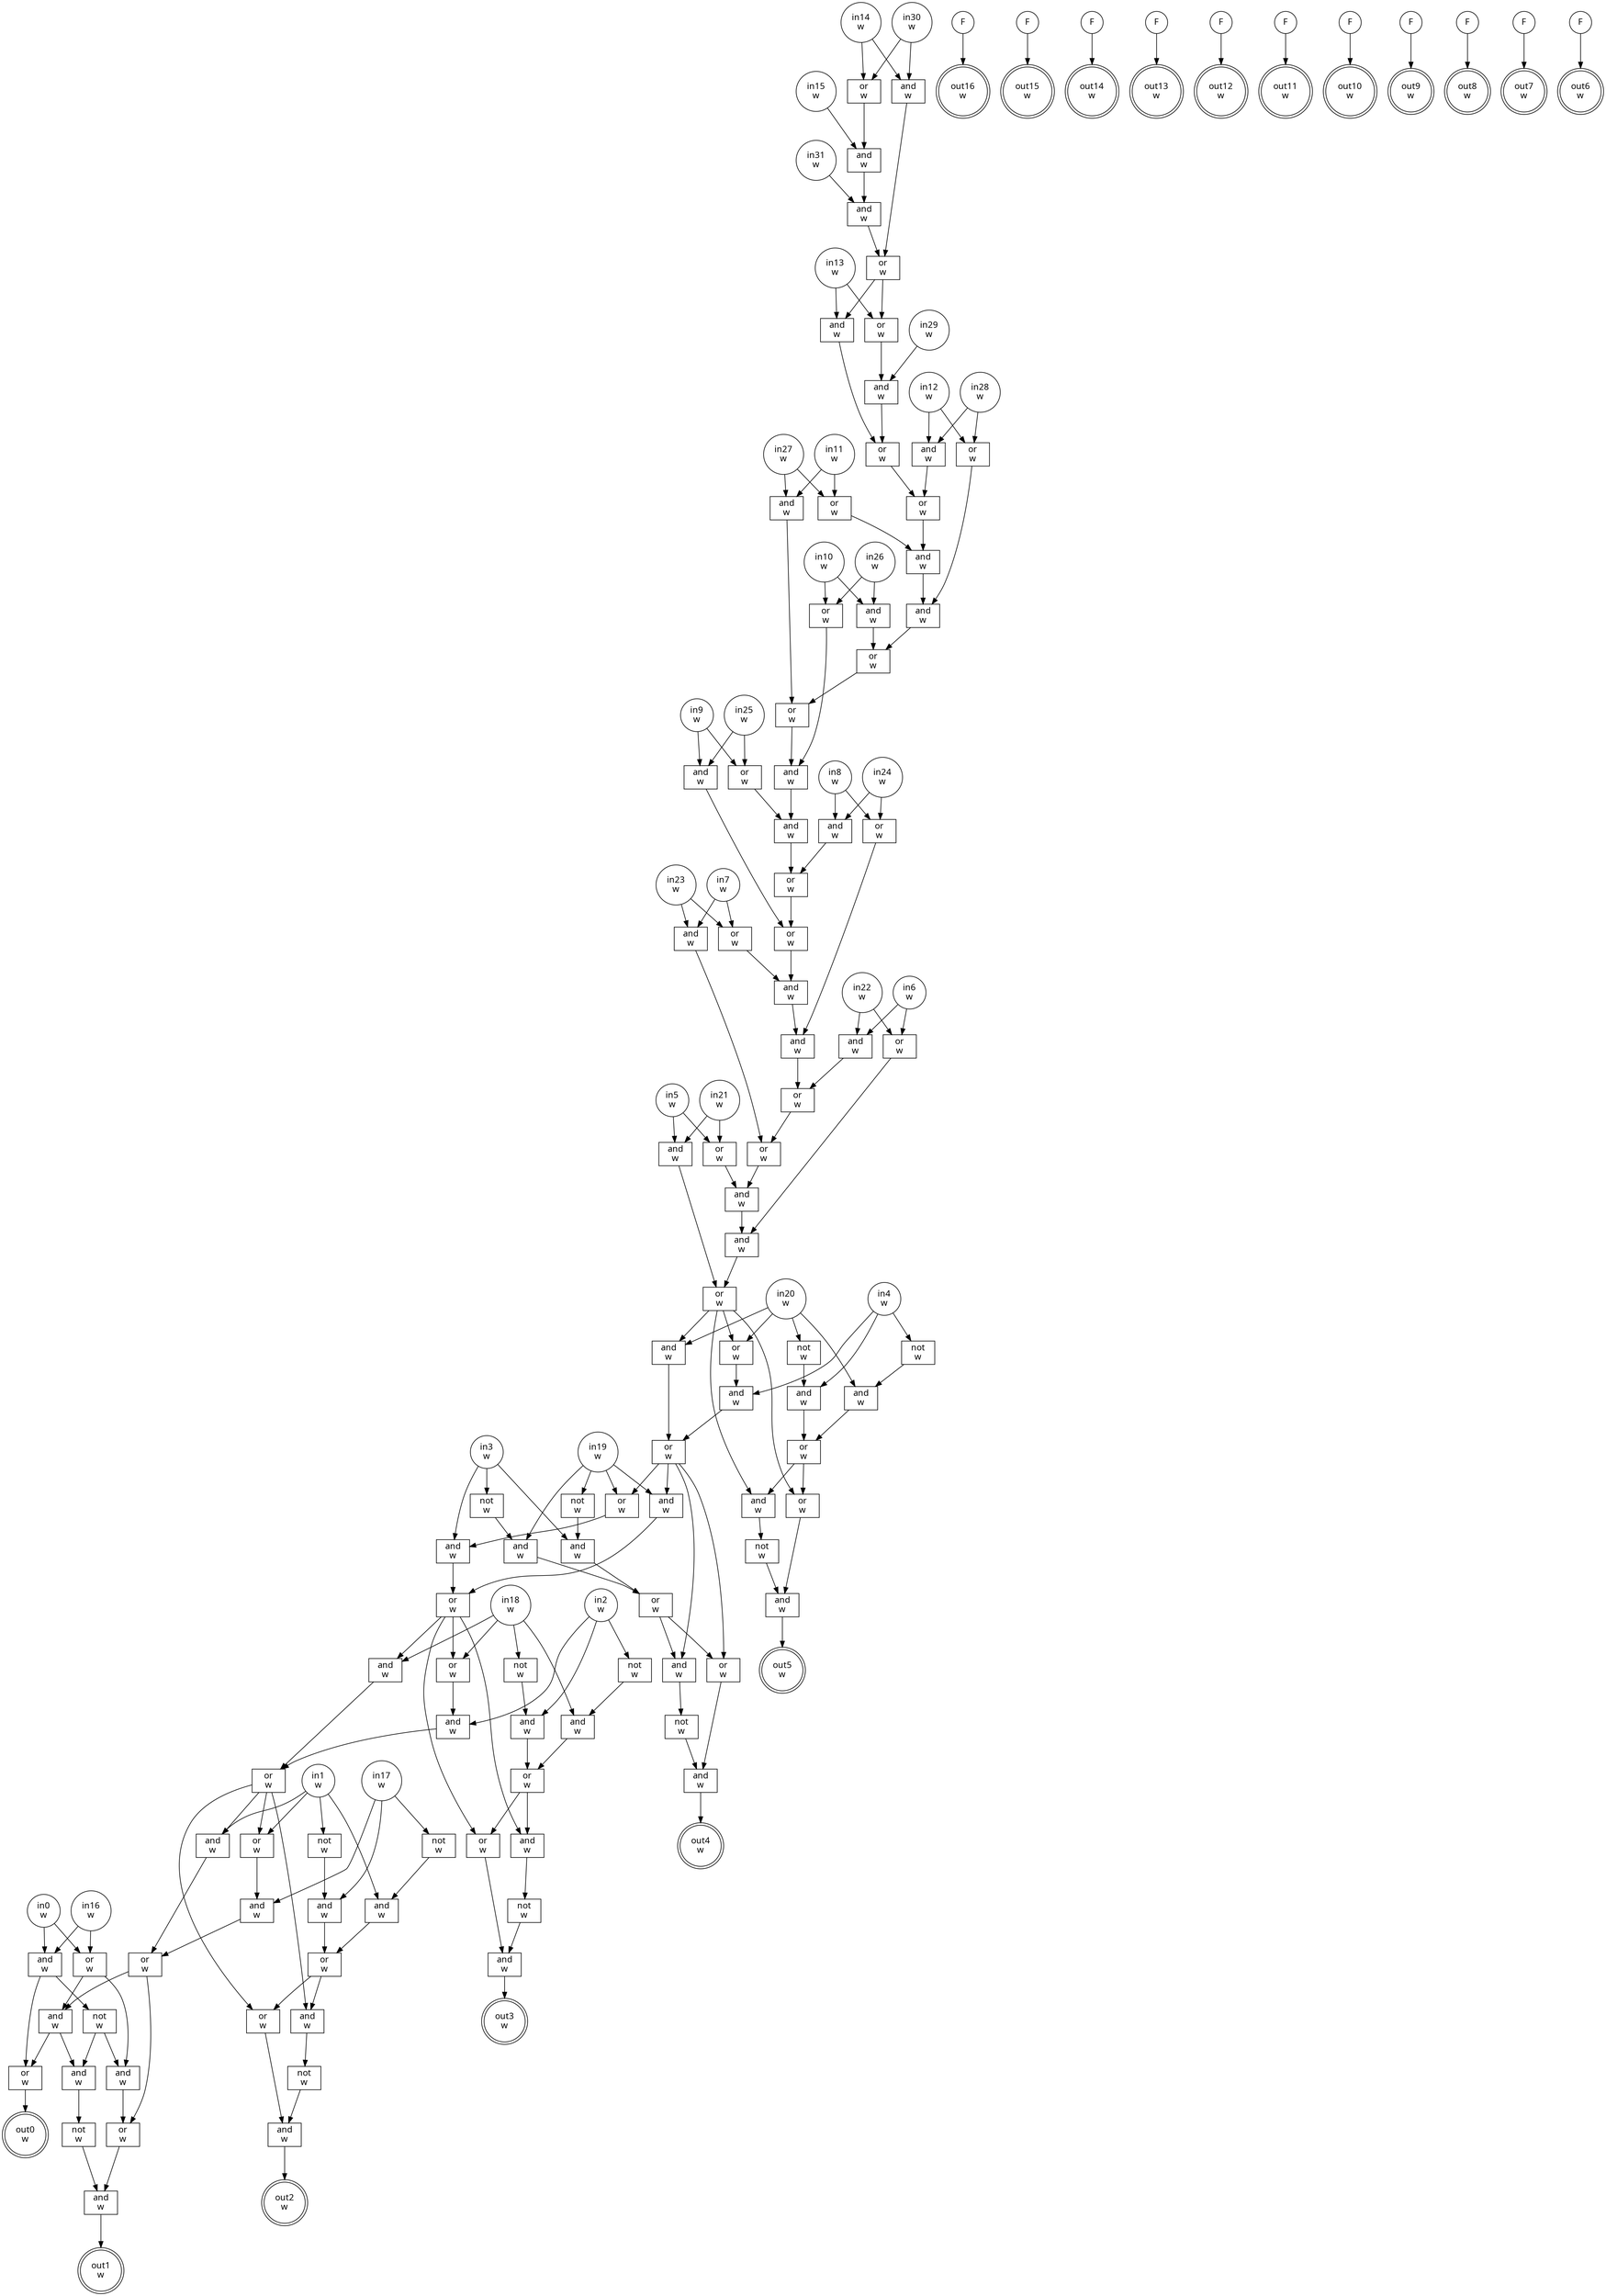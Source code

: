 digraph circuit{
	node [style = filled, fillcolor = white,shape=rect, fontname=geneva]
	g0 [label="in0\nw",shape=circle,fillcolor=white]
	g1 [label="in1\nw",shape=circle,fillcolor=white]
	g2 [label="in2\nw",shape=circle,fillcolor=white]
	g3 [label="in3\nw",shape=circle,fillcolor=white]
	g4 [label="in4\nw",shape=circle,fillcolor=white]
	g5 [label="in5\nw",shape=circle,fillcolor=white]
	g6 [label="in6\nw",shape=circle,fillcolor=white]
	g7 [label="in7\nw",shape=circle,fillcolor=white]
	g8 [label="in8\nw",shape=circle,fillcolor=white]
	g9 [label="in9\nw",shape=circle,fillcolor=white]
	g10 [label="in10\nw",shape=circle,fillcolor=white]
	g11 [label="in11\nw",shape=circle,fillcolor=white]
	g12 [label="in12\nw",shape=circle,fillcolor=white]
	g13 [label="in13\nw",shape=circle,fillcolor=white]
	g14 [label="in14\nw",shape=circle,fillcolor=white]
	g15 [label="in15\nw",shape=circle,fillcolor=white]
	g16 [label="in16\nw",shape=circle,fillcolor=white]
	g17 [label="in17\nw",shape=circle,fillcolor=white]
	g18 [label="in18\nw",shape=circle,fillcolor=white]
	g19 [label="in19\nw",shape=circle,fillcolor=white]
	g20 [label="in20\nw",shape=circle,fillcolor=white]
	g21 [label="in21\nw",shape=circle,fillcolor=white]
	g22 [label="in22\nw",shape=circle,fillcolor=white]
	g23 [label="in23\nw",shape=circle,fillcolor=white]
	g24 [label="in24\nw",shape=circle,fillcolor=white]
	g25 [label="in25\nw",shape=circle,fillcolor=white]
	g26 [label="in26\nw",shape=circle,fillcolor=white]
	g27 [label="in27\nw",shape=circle,fillcolor=white]
	g28 [label="in28\nw",shape=circle,fillcolor=white]
	g29 [label="in29\nw",shape=circle,fillcolor=white]
	g30 [label="in30\nw",shape=circle,fillcolor=white]
	g31 [label="in31\nw",shape=circle,fillcolor=white]
	g32 [label="F",shape=circle,fillcolor=white]
	g33 [label="F",shape=circle,fillcolor=white]
	g34 [label="F",shape=circle,fillcolor=white]
	g35 [label="F",shape=circle,fillcolor=white]
	g36 [label="F",shape=circle,fillcolor=white]
	g37 [label="F",shape=circle,fillcolor=white]
	g38 [label="F",shape=circle,fillcolor=white]
	g39 [label="F",shape=circle,fillcolor=white]
	g40 [label="F",shape=circle,fillcolor=white]
	g41 [label="F",shape=circle,fillcolor=white]
	g42 [label="F",shape=circle,fillcolor=white]
	g43 [label="not\nw",fillcolor=white]
	g44 [label="not\nw",fillcolor=white]
	g45 [label="not\nw",fillcolor=white]
	g46 [label="not\nw",fillcolor=white]
	g47 [label="or\nw",fillcolor=white]
	g48 [label="and\nw",fillcolor=white]
	g49 [label="and\nw",fillcolor=white]
	g50 [label="and\nw",fillcolor=white]
	g51 [label="or\nw",fillcolor=white]
	g52 [label="or\nw",fillcolor=white]
	g53 [label="and\nw",fillcolor=white]
	g54 [label="and\nw",fillcolor=white]
	g55 [label="or\nw",fillcolor=white]
	g56 [label="and\nw",fillcolor=white]
	g57 [label="or\nw",fillcolor=white]
	g58 [label="or\nw",fillcolor=white]
	g59 [label="and\nw",fillcolor=white]
	g60 [label="or\nw",fillcolor=white]
	g61 [label="and\nw",fillcolor=white]
	g62 [label="and\nw",fillcolor=white]
	g63 [label="and\nw",fillcolor=white]
	g64 [label="or\nw",fillcolor=white]
	g65 [label="or\nw",fillcolor=white]
	g66 [label="or\nw",fillcolor=white]
	g67 [label="and\nw",fillcolor=white]
	g68 [label="and\nw",fillcolor=white]
	g69 [label="or\nw",fillcolor=white]
	g70 [label="and\nw",fillcolor=white]
	g71 [label="and\nw",fillcolor=white]
	g72 [label="or\nw",fillcolor=white]
	g73 [label="or\nw",fillcolor=white]
	g74 [label="or\nw",fillcolor=white]
	g75 [label="and\nw",fillcolor=white]
	g76 [label="or\nw",fillcolor=white]
	g77 [label="and\nw",fillcolor=white]
	g78 [label="and\nw",fillcolor=white]
	g79 [label="and\nw",fillcolor=white]
	g80 [label="or\nw",fillcolor=white]
	g81 [label="or\nw",fillcolor=white]
	g82 [label="or\nw",fillcolor=white]
	g83 [label="or\nw",fillcolor=white]
	g84 [label="and\nw",fillcolor=white]
	g85 [label="and\nw",fillcolor=white]
	g86 [label="and\nw",fillcolor=white]
	g87 [label="or\nw",fillcolor=white]
	g88 [label="or\nw",fillcolor=white]
	g89 [label="and\nw",fillcolor=white]
	g90 [label="and\nw",fillcolor=white]
	g91 [label="and\nw",fillcolor=white]
	g92 [label="or\nw",fillcolor=white]
	g93 [label="or\nw",fillcolor=white]
	g94 [label="and\nw",fillcolor=white]
	g95 [label="not\nw",fillcolor=white]
	g96 [label="and\nw",fillcolor=white]
	g97 [label="or\nw",fillcolor=white]
	g98 [label="and\nw",fillcolor=white]
	g99 [label="not\nw",fillcolor=white]
	g100 [label="or\nw",fillcolor=white]
	g101 [label="and\nw",fillcolor=white]
	g102 [label="and\nw",fillcolor=white]
	g103 [label="and\nw",fillcolor=white]
	g104 [label="or\nw",fillcolor=white]
	g105 [label="or\nw",fillcolor=white]
	g106 [label="and\nw",fillcolor=white]
	g107 [label="not\nw",fillcolor=white]
	g108 [label="and\nw",fillcolor=white]
	g109 [label="or\nw",fillcolor=white]
	g110 [label="and\nw",fillcolor=white]
	g111 [label="not\nw",fillcolor=white]
	g112 [label="or\nw",fillcolor=white]
	g113 [label="and\nw",fillcolor=white]
	g114 [label="and\nw",fillcolor=white]
	g115 [label="and\nw",fillcolor=white]
	g116 [label="or\nw",fillcolor=white]
	g117 [label="not\nw",fillcolor=white]
	g118 [label="and\nw",fillcolor=white]
	g119 [label="or\nw",fillcolor=white]
	g120 [label="and\nw",fillcolor=white]
	g121 [label="not\nw",fillcolor=white]
	g122 [label="or\nw",fillcolor=white]
	g123 [label="and\nw",fillcolor=white]
	g124 [label="and\nw",fillcolor=white]
	g125 [label="or\nw",fillcolor=white]
	g126 [label="and\nw",fillcolor=white]
	g127 [label="and\nw",fillcolor=white]
	g128 [label="or\nw",fillcolor=white]
	g129 [label="not\nw",fillcolor=white]
	g130 [label="and\nw",fillcolor=white]
	g131 [label="or\nw",fillcolor=white]
	g132 [label="and\nw",fillcolor=white]
	g133 [label="not\nw",fillcolor=white]
	g134 [label="or\nw",fillcolor=white]
	g135 [label="and\nw",fillcolor=white]
	g136 [label="and\nw",fillcolor=white]
	g137 [label="not\nw",fillcolor=white]
	g138 [label="or\nw",fillcolor=white]
	g139 [label="and\nw",fillcolor=white]
	g140 [label="or\nw",fillcolor=white]
	g141 [label="and\nw",fillcolor=white]
	g142 [label="and\nw",fillcolor=white]
	g143 [label="not\nw",fillcolor=white]
	g144 [label="and\nw",fillcolor=white]
	g145 [label="or\nw",fillcolor=white]
	g146 [label="out0\nw",shape=doublecircle,fillcolor=white]
	g147 [label="out1\nw",shape=doublecircle,fillcolor=white]
	g148 [label="out2\nw",shape=doublecircle,fillcolor=white]
	g149 [label="out3\nw",shape=doublecircle,fillcolor=white]
	g150 [label="out4\nw",shape=doublecircle,fillcolor=white]
	g151 [label="out5\nw",shape=doublecircle,fillcolor=white]
	g152 [label="out6\nw",shape=doublecircle,fillcolor=white]
	g153 [label="out7\nw",shape=doublecircle,fillcolor=white]
	g154 [label="out8\nw",shape=doublecircle,fillcolor=white]
	g155 [label="out9\nw",shape=doublecircle,fillcolor=white]
	g156 [label="out10\nw",shape=doublecircle,fillcolor=white]
	g157 [label="out11\nw",shape=doublecircle,fillcolor=white]
	g158 [label="out12\nw",shape=doublecircle,fillcolor=white]
	g159 [label="out13\nw",shape=doublecircle,fillcolor=white]
	g160 [label="out14\nw",shape=doublecircle,fillcolor=white]
	g161 [label="out15\nw",shape=doublecircle,fillcolor=white]
	g162 [label="out16\nw",shape=doublecircle,fillcolor=white]
	edge [fontname=Geneva,fontcolor=forestgreen]
	g0->g136
	g0->g138
	g1->g124
	g1->g125
	g1->g127
	g1->g129
	g2->g114
	g2->g115
	g2->g117
	g3->g102
	g3->g103
	g3->g107
	g4->g90
	g4->g91
	g4->g95
	g5->g83
	g5->g86
	g6->g79
	g6->g82
	g7->g75
	g7->g76
	g8->g71
	g8->g74
	g9->g68
	g9->g69
	g10->g63
	g10->g66
	g11->g59
	g11->g60
	g12->g56
	g12->g58
	g13->g52
	g13->g54
	g14->g47
	g14->g50
	g15->g48
	g16->g136
	g16->g138
	g17->g46
	g17->g126
	g17->g130
	g18->g45
	g18->g105
	g18->g106
	g18->g118
	g19->g44
	g19->g93
	g19->g94
	g19->g108
	g20->g43
	g20->g88
	g20->g89
	g20->g96
	g21->g83
	g21->g86
	g22->g79
	g22->g82
	g23->g75
	g23->g76
	g24->g71
	g24->g74
	g25->g68
	g25->g69
	g26->g63
	g26->g66
	g27->g59
	g27->g60
	g28->g56
	g28->g58
	g29->g53
	g30->g47
	g30->g50
	g31->g49
	g32->g162
	g33->g161
	g34->g160
	g35->g159
	g36->g158
	g37->g157
	g38->g156
	g39->g155
	g40->g154
	g41->g153
	g42->g152
	g43->g90
	g44->g102
	g45->g114
	g46->g124
	g47->g48
	g48->g49
	g49->g51
	g50->g51
	g51->g52
	g51->g54
	g52->g53
	g53->g55
	g54->g55
	g55->g57
	g56->g57
	g57->g61
	g58->g62
	g59->g65
	g60->g61
	g61->g62
	g62->g64
	g63->g64
	g64->g65
	g65->g67
	g66->g67
	g67->g70
	g68->g73
	g69->g70
	g70->g72
	g71->g72
	g72->g73
	g73->g77
	g74->g78
	g75->g81
	g76->g77
	g77->g78
	g78->g80
	g79->g80
	g80->g81
	g81->g84
	g82->g85
	g83->g84
	g84->g85
	g85->g87
	g86->g87
	g87->g88
	g87->g89
	g87->g98
	g87->g100
	g88->g91
	g89->g92
	g90->g97
	g91->g92
	g92->g93
	g92->g94
	g92->g110
	g92->g112
	g93->g103
	g94->g104
	g95->g96
	g96->g97
	g97->g98
	g97->g100
	g98->g99
	g99->g101
	g100->g101
	g101->g151
	g102->g109
	g103->g104
	g104->g105
	g104->g106
	g104->g120
	g104->g122
	g105->g115
	g106->g116
	g107->g108
	g108->g109
	g109->g110
	g109->g112
	g110->g111
	g111->g113
	g112->g113
	g113->g150
	g114->g119
	g115->g116
	g116->g125
	g116->g127
	g116->g132
	g116->g134
	g117->g118
	g118->g119
	g119->g120
	g119->g122
	g120->g121
	g121->g123
	g122->g123
	g123->g149
	g124->g131
	g125->g126
	g126->g128
	g127->g128
	g128->g140
	g128->g141
	g129->g130
	g130->g131
	g131->g132
	g131->g134
	g132->g133
	g133->g135
	g134->g135
	g135->g148
	g136->g137
	g136->g145
	g137->g139
	g137->g142
	g138->g139
	g138->g141
	g139->g140
	g140->g144
	g141->g142
	g141->g145
	g142->g143
	g143->g144
	g144->g147
	g145->g146
}